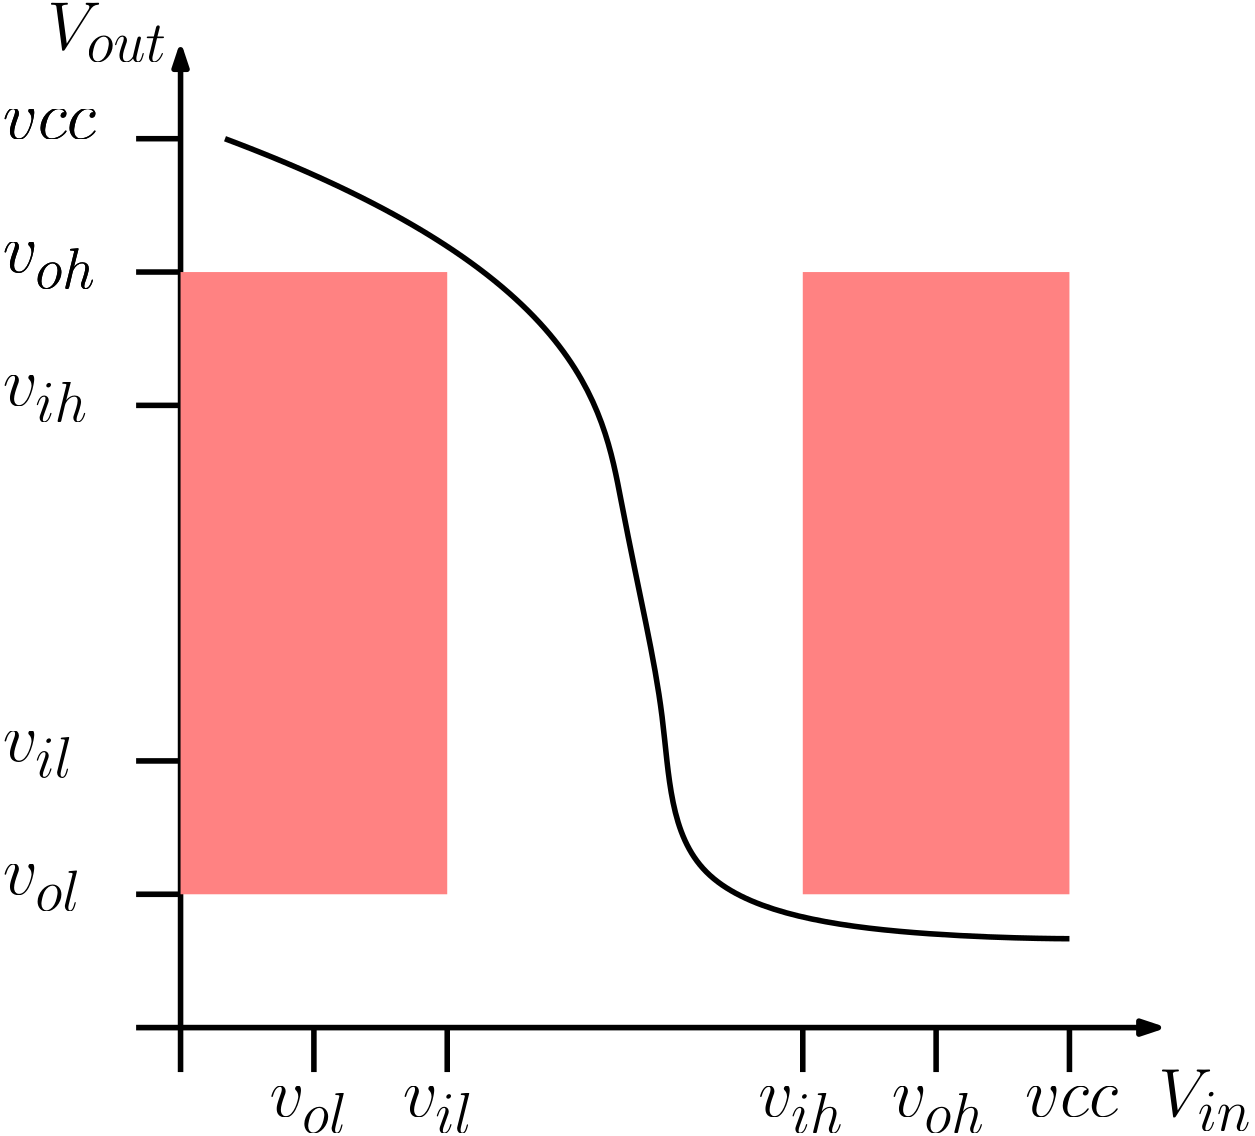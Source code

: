 <?xml version="1.0"?>
<!DOCTYPE ipe SYSTEM "ipe.dtd">
<ipe version="70107" creator="Ipe 7.1.8">
<info created="D:20150811172350" modified="D:20150811172350"/>
<ipestyle name="basic">
<symbol name="arrow/arc(spx)">
<path stroke="sym-stroke" fill="sym-stroke" pen="sym-pen">
0 0 m
-1 0.333 l
-1 -0.333 l
h
</path>
</symbol>
<symbol name="arrow/farc(spx)">
<path stroke="sym-stroke" fill="white" pen="sym-pen">
0 0 m
-1 0.333 l
-1 -0.333 l
h
</path>
</symbol>
<symbol name="arrow/ptarc(spx)">
<path stroke="sym-stroke" fill="sym-stroke" pen="sym-pen">
0 0 m
-1 0.333 l
-0.8 0 l
-1 -0.333 l
h
</path>
</symbol>
<symbol name="arrow/fptarc(spx)">
<path stroke="sym-stroke" fill="white" pen="sym-pen">
0 0 m
-1 0.333 l
-0.8 0 l
-1 -0.333 l
h
</path>
</symbol>
<symbol name="mark/circle(sx)" transformations="translations">
<path fill="sym-stroke">
0.6 0 0 0.6 0 0 e
0.4 0 0 0.4 0 0 e
</path>
</symbol>
<symbol name="mark/disk(sx)" transformations="translations">
<path fill="sym-stroke">
0.6 0 0 0.6 0 0 e
</path>
</symbol>
<symbol name="mark/fdisk(sfx)" transformations="translations">
<group>
<path fill="sym-fill">
0.5 0 0 0.5 0 0 e
</path>
<path fill="sym-stroke" fillrule="eofill">
0.6 0 0 0.6 0 0 e
0.4 0 0 0.4 0 0 e
</path>
</group>
</symbol>
<symbol name="mark/box(sx)" transformations="translations">
<path fill="sym-stroke" fillrule="eofill">
-0.6 -0.6 m
0.6 -0.6 l
0.6 0.6 l
-0.6 0.6 l
h
-0.4 -0.4 m
0.4 -0.4 l
0.4 0.4 l
-0.4 0.4 l
h
</path>
</symbol>
<symbol name="mark/square(sx)" transformations="translations">
<path fill="sym-stroke">
-0.6 -0.6 m
0.6 -0.6 l
0.6 0.6 l
-0.6 0.6 l
h
</path>
</symbol>
<symbol name="mark/fsquare(sfx)" transformations="translations">
<group>
<path fill="sym-fill">
-0.5 -0.5 m
0.5 -0.5 l
0.5 0.5 l
-0.5 0.5 l
h
</path>
<path fill="sym-stroke" fillrule="eofill">
-0.6 -0.6 m
0.6 -0.6 l
0.6 0.6 l
-0.6 0.6 l
h
-0.4 -0.4 m
0.4 -0.4 l
0.4 0.4 l
-0.4 0.4 l
h
</path>
</group>
</symbol>
<symbol name="mark/cross(sx)" transformations="translations">
<group>
<path fill="sym-stroke">
-0.43 -0.57 m
0.57 0.43 l
0.43 0.57 l
-0.57 -0.43 l
h
</path>
<path fill="sym-stroke">
-0.43 0.57 m
0.57 -0.43 l
0.43 -0.57 l
-0.57 0.43 l
h
</path>
</group>
</symbol>
<symbol name="arrow/fnormal(spx)">
<path stroke="sym-stroke" fill="white" pen="sym-pen">
0 0 m
-1 0.333 l
-1 -0.333 l
h
</path>
</symbol>
<symbol name="arrow/pointed(spx)">
<path stroke="sym-stroke" fill="sym-stroke" pen="sym-pen">
0 0 m
-1 0.333 l
-0.8 0 l
-1 -0.333 l
h
</path>
</symbol>
<symbol name="arrow/fpointed(spx)">
<path stroke="sym-stroke" fill="white" pen="sym-pen">
0 0 m
-1 0.333 l
-0.8 0 l
-1 -0.333 l
h
</path>
</symbol>
<symbol name="arrow/linear(spx)">
<path stroke="sym-stroke" pen="sym-pen">
-1 0.333 m
0 0 l
-1 -0.333 l
</path>
</symbol>
<symbol name="arrow/fdouble(spx)">
<path stroke="sym-stroke" fill="white" pen="sym-pen">
0 0 m
-1 0.333 l
-1 -0.333 l
h
-1 0 m
-2 0.333 l
-2 -0.333 l
h
</path>
</symbol>
<symbol name="arrow/double(spx)">
<path stroke="sym-stroke" fill="sym-stroke" pen="sym-pen">
0 0 m
-1 0.333 l
-1 -0.333 l
h
-1 0 m
-2 0.333 l
-2 -0.333 l
h
</path>
</symbol>
<pen name="heavier" value="0.8"/>
<pen name="fat" value="1.2"/>
<pen name="ultrafat" value="2"/>
<symbolsize name="large" value="5"/>
<symbolsize name="small" value="2"/>
<symbolsize name="tiny" value="1.1"/>
<arrowsize name="large" value="10"/>
<arrowsize name="small" value="5"/>
<arrowsize name="tiny" value="3"/>
<color name="red" value="1 0 0"/>
<color name="green" value="0 1 0"/>
<color name="blue" value="0 0 1"/>
<color name="yellow" value="1 1 0"/>
<color name="orange" value="1 0.647 0"/>
<color name="gold" value="1 0.843 0"/>
<color name="purple" value="0.627 0.125 0.941"/>
<color name="gray" value="0.745"/>
<color name="brown" value="0.647 0.165 0.165"/>
<color name="navy" value="0 0 0.502"/>
<color name="pink" value="1 0.753 0.796"/>
<color name="seagreen" value="0.18 0.545 0.341"/>
<color name="turquoise" value="0.251 0.878 0.816"/>
<color name="violet" value="0.933 0.51 0.933"/>
<color name="darkblue" value="0 0 0.545"/>
<color name="darkcyan" value="0 0.545 0.545"/>
<color name="darkgray" value="0.663"/>
<color name="darkgreen" value="0 0.392 0"/>
<color name="darkmagenta" value="0.545 0 0.545"/>
<color name="darkorange" value="1 0.549 0"/>
<color name="darkred" value="0.545 0 0"/>
<color name="lightblue" value="0.678 0.847 0.902"/>
<color name="lightcyan" value="0.878 1 1"/>
<color name="lightgray" value="0.827"/>
<color name="lightgreen" value="0.565 0.933 0.565"/>
<color name="lightyellow" value="1 1 0.878"/>
<dashstyle name="dashed" value="[4] 0"/>
<dashstyle name="dotted" value="[1 3] 0"/>
<dashstyle name="dash dotted" value="[4 2 1 2] 0"/>
<dashstyle name="dash dot dotted" value="[4 2 1 2 1 2] 0"/>
<textsize name="large" value="\large"/>
<textsize name="Large" value="\Large"/>
<textsize name="LARGE" value="\LARGE"/>
<textsize name="huge" value="\huge"/>
<textsize name="Huge" value="\Huge"/>
<textsize name="small" value="\small"/>
<textsize name="footnote" value="\footnotesize"/>
<textsize name="tiny" value="\tiny"/>
<textstyle name="center" begin="\begin{center}" end="\end{center}"/>
<textstyle name="itemize" begin="\begin{itemize}" end="\end{itemize}"/>
<textstyle name="item" begin="\begin{itemize}\item{}" end="\end{itemize}"/>
<gridsize name="4 pts" value="4"/>
<gridsize name="8 pts (~3 mm)" value="8"/>
<gridsize name="16 pts (~6 mm)" value="16"/>
<gridsize name="32 pts (~12 mm)" value="32"/>
<gridsize name="10 pts (~3.5 mm)" value="10"/>
<gridsize name="20 pts (~7 mm)" value="20"/>
<gridsize name="14 pts (~5 mm)" value="14"/>
<gridsize name="28 pts (~10 mm)" value="28"/>
<gridsize name="56 pts (~20 mm)" value="56"/>
<anglesize name="90 deg" value="90"/>
<anglesize name="60 deg" value="60"/>
<anglesize name="45 deg" value="45"/>
<anglesize name="30 deg" value="30"/>
<anglesize name="22.5 deg" value="22.5"/>
<tiling name="falling" angle="-60" step="4" width="1"/>
<tiling name="rising" angle="30" step="4" width="1"/>
</ipestyle>
<page>
<layer name="alpha"/>
<view layers="alpha" active="alpha"/>
<path layer="alpha" stroke="black" pen="ultrafat" arrow="normal/normal">
176 128 m
544 128 l
</path>
<path stroke="black" pen="ultrafat" arrow="normal/normal">
192 112 m
192 480 l
</path>
<text matrix="1 0 0 1 32 80" transformations="translations" pos="112 400" stroke="black" type="label" width="43.194" height="16.939" depth="4.17" valign="baseline" size="Huge">$V_{out}$</text>
<text matrix="1 0 0 1 432 -304" transformations="translations" pos="112 400" stroke="black" type="label" width="33.626" height="16.936" depth="5.01" valign="baseline" size="Huge">$V_{in}$</text>
<path matrix="1 0 0 1 -32 0" stroke="black" pen="ultrafat">
320 128 m
320 112 l
</path>
<path matrix="1 0 0 1 32 0" stroke="black" pen="ultrafat">
384 128 m
384 112 l
</path>
<path matrix="1 0 0 1 -32 0" stroke="black" pen="ultrafat">
272 128 m
272 112 l
</path>
<path matrix="1 0 0 1 32 0" stroke="black" pen="ultrafat">
432 128 m
432 112 l
</path>
<path matrix="1 0 0 1 0 -32" stroke="black" pen="ultrafat">
192 208 m
176 208 l
</path>
<path matrix="1 0 0 1 0 -32" stroke="black" pen="ultrafat">
192 256 m
176 256 l
</path>
<path matrix="1 0 0 1 0 32" stroke="black" pen="ultrafat">
192 320 m
176 320 l
</path>
<path matrix="1 0 0 1 0 32" stroke="black" pen="ultrafat">
192 368 m
176 368 l
</path>
<path fill="1 0.51 0.51">
192 176 m
192 400 l
288 400 l
288 176 l
h
</path>
<path fill="1 0.51 0.51">
416 176 m
416 400 l
512 400 l
512 176 l
h
</path>
<path stroke="black" pen="ultrafat">
512 128 m
512 112 l
</path>
<path stroke="black" pen="ultrafat">
192 448 m
176 448 l
</path>
<path stroke="black" pen="ultrafat">
208 448 m
336 400
352 304
368 240
368 176
448 160
512 160
512 160 c
</path>
<text transformations="translations" pos="224 96" stroke="black" type="label" width="28.439" height="10.673" depth="5.81" valign="baseline" size="Huge">$v_{ol}$</text>
<text matrix="1 0 0 1 48 0" transformations="translations" pos="224 96" stroke="black" type="label" width="25.615" height="10.673" depth="5.81" valign="baseline" size="Huge">$v_{il}$</text>
<text matrix="1 0 0 1 -96 256" transformations="translations" pos="224 96" stroke="black" type="label" width="30.78" height="10.673" depth="5.81" valign="baseline" size="Huge">$v_{ih}$</text>
<text matrix="1 0 0 1 224 0" transformations="translations" pos="224 96" stroke="black" type="label" width="33.604" height="10.673" depth="5.81" valign="baseline" size="Huge">$v_{oh}$</text>
<text matrix="1 0 0 1 272 0" transformations="translations" pos="224 96" stroke="black" type="label" width="33.514" height="10.672" depth="0" valign="baseline" size="Huge">$vcc$</text>
<text matrix="1 0 0 1 -96 352" transformations="translations" pos="224 96" stroke="black" type="label" width="33.514" height="10.672" depth="0" valign="baseline" size="Huge">$vcc$</text>
<text matrix="1 0 0 1 -96 352" transformations="translations" pos="224 96" stroke="black" type="label" width="33.514" height="10.672" depth="0" valign="baseline" size="Huge">$vcc$</text>
<text matrix="1 0 0 1 -96 304" transformations="translations" pos="224 96" stroke="black" type="label" width="33.604" height="10.673" depth="5.81" valign="baseline" size="Huge">$v_{oh}$</text>
<text matrix="1 0 0 1 -96 304" transformations="translations" pos="224 96" stroke="black" type="label" width="33.604" height="10.673" depth="5.81" valign="baseline" size="Huge">$v_{oh}$</text>
<text matrix="1 0 0 1 176 0" transformations="translations" pos="224 96" stroke="black" type="label" width="30.78" height="10.673" depth="5.81" valign="baseline" size="Huge">$v_{ih}$</text>
<text matrix="1 0 0 1 -96 128" transformations="translations" pos="224 96" stroke="black" type="label" width="25.615" height="10.673" depth="5.81" valign="baseline" size="Huge">$v_{il}$</text>
<text matrix="1 0 0 1 -96 80" transformations="translations" pos="224 96" stroke="black" type="label" width="28.439" height="10.673" depth="5.81" valign="baseline" size="Huge">$v_{ol}$</text>
</page>
</ipe>
